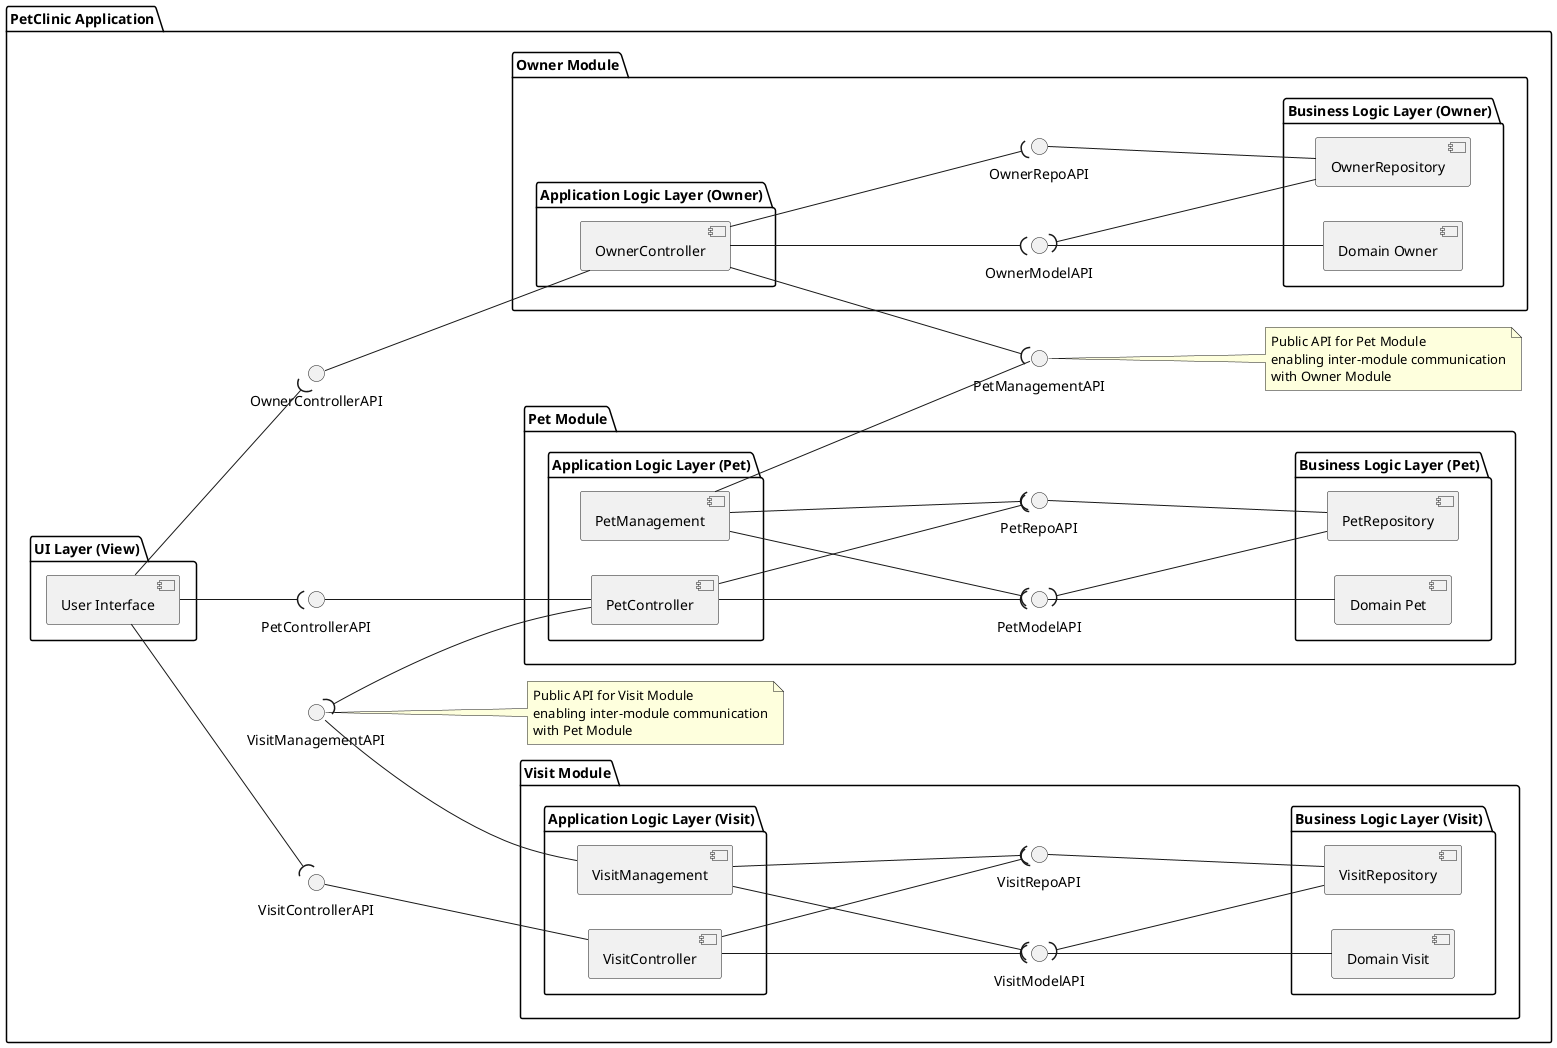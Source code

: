 @startuml
'https://plantuml.com/component-diagram
left to right direction


package "PetClinic Application" {

package "UI Layer (View)" {
     [User Interface]
}

package "Owner Module" {

  package "Application Logic Layer (Owner)" {
     [OwnerController]
  }

  package "Business Logic Layer (Owner)" {
     [Domain Owner]
     [OwnerRepository]
  }
  OwnerModelAPI--[Domain Owner]
  OwnerRepoAPI--[OwnerRepository]
  [OwnerController] --( OwnerModelAPI
  [OwnerController] --( OwnerRepoAPI
  [OwnerRepository] --( OwnerModelAPI

}
OwnerControllerAPI--[OwnerController]

package "Pet Module" {

  package "Application Logic Layer (Pet)" {
     [PetController]
     [PetManagement]
  }

  package "Business Logic Layer (Pet)" {
     [Domain Pet]
     [PetRepository]
  }
  PetModelAPI--[Domain Pet]
  PetRepoAPI--[PetRepository]
  [PetController] --( PetModelAPI
  [PetController] --( PetRepoAPI
  [PetManagement] --( PetModelAPI
  [PetManagement] --( PetRepoAPI
  [PetRepository] --( PetModelAPI
}
PetControllerAPI--[PetController]

package "Visit Module" {

  package "Application Logic Layer (Visit)" {
     [VisitController]
     [VisitManagement]
  }

  package "Business Logic Layer (Visit)" {
     [Domain Visit]
     [VisitRepository]
  }
  VisitModelAPI--[Domain Visit]
  VisitRepoAPI--[VisitRepository]
  [VisitController] --( VisitModelAPI
  [VisitController] --( VisitRepoAPI
  [VisitManagement] --( VisitModelAPI
  [VisitManagement] --( VisitRepoAPI
  [VisitRepository] --( VisitModelAPI
}
VisitControllerAPI--[VisitController]

[User Interface] --( OwnerControllerAPI
[User Interface] --( PetControllerAPI
[User Interface] --( VisitControllerAPI

PetManagementAPI--[PetManagement]
VisitManagementAPI--[VisitManagement]
[OwnerController] --( PetManagementAPI
[PetController] --( VisitManagementAPI

[VisitController] -[hidden]d- [OwnerController]


note right of PetManagementAPI
Public API for Pet Module
enabling inter-module communication
with Owner Module
end note

note right of VisitManagementAPI
Public API for Visit Module
enabling inter-module communication
with Pet Module
end note
}
@enduml